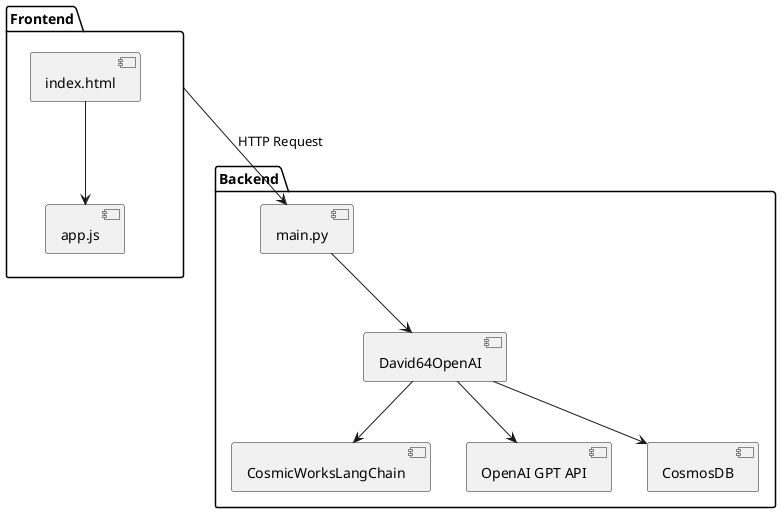 @startuml component_diagram.puml
package "Frontend" {
  [index.html] --> [app.js]
}
package "Backend" {
  [main.py] --> [David64OpenAI]
  [David64OpenAI] --> [CosmicWorksLangChain]
  [David64OpenAI] --> [OpenAI GPT API]
  [David64OpenAI] --> [CosmosDB]
}
[Frontend] --> [main.py] : HTTP Request
@enduml